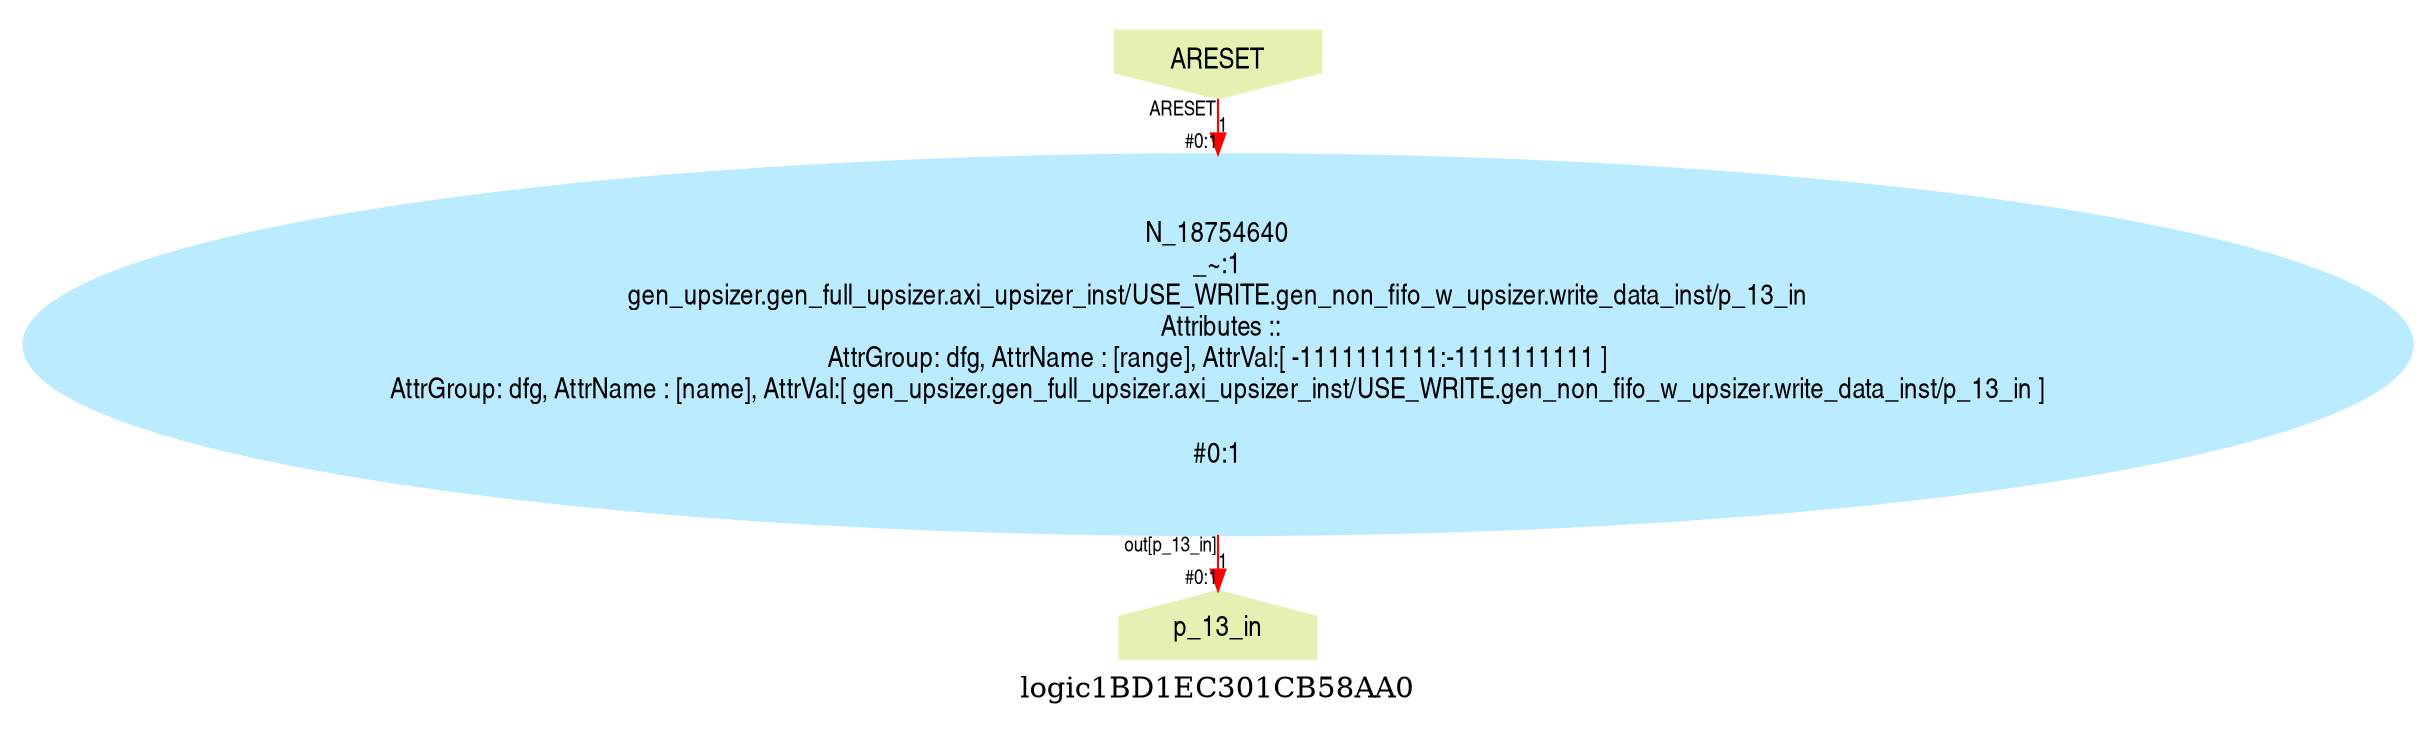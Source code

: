 digraph logic1BD1EC301CB58AA0 {
graph [label="logic1BD1EC301CB58AA0", margin="0.1,0.1", size="100,100", ranksep=0.1, splines=true];
node [style=filled, color="#ffee80", fontname=helveticanarrow];
edge [color="#ff0000", fontsize=10, fontname=helveticanarrow];
{ rank = source;logic1BD1EC301CB58AA0_ARESET [label="ARESET", shape=invhouse, color="#e4f1b2"];
}
{ rank = sink;logic1BD1EC301CB58AA0_p_13_in [label="p_13_in", shape=house, color="#e4f1b2"];
}
N_18754640 [label="N_18754640\n_~:1\ngen_upsizer.gen_full_upsizer.axi_upsizer_inst/USE_WRITE.gen_non_fifo_w_upsizer.write_data_inst/p_13_in\n Attributes ::\nAttrGroup: dfg, AttrName : [range], AttrVal:[ -1111111111:-1111111111 ]\nAttrGroup: dfg, AttrName : [name], AttrVal:[ gen_upsizer.gen_full_upsizer.axi_upsizer_inst/USE_WRITE.gen_non_fifo_w_upsizer.write_data_inst/p_13_in ]\n\n#0:1\n", color="#bbebff"];
logic1BD1EC301CB58AA0_ARESET -> N_18754640 [label="1", taillabel=<ARESET>, headlabel=<in>, headlabel=<#0:1>];
N_18754640 -> logic1BD1EC301CB58AA0_p_13_in [label="1", taillabel=<out[p_13_in]>, headlabel=<p_13_in>, headlabel=<#0:1>];
}
